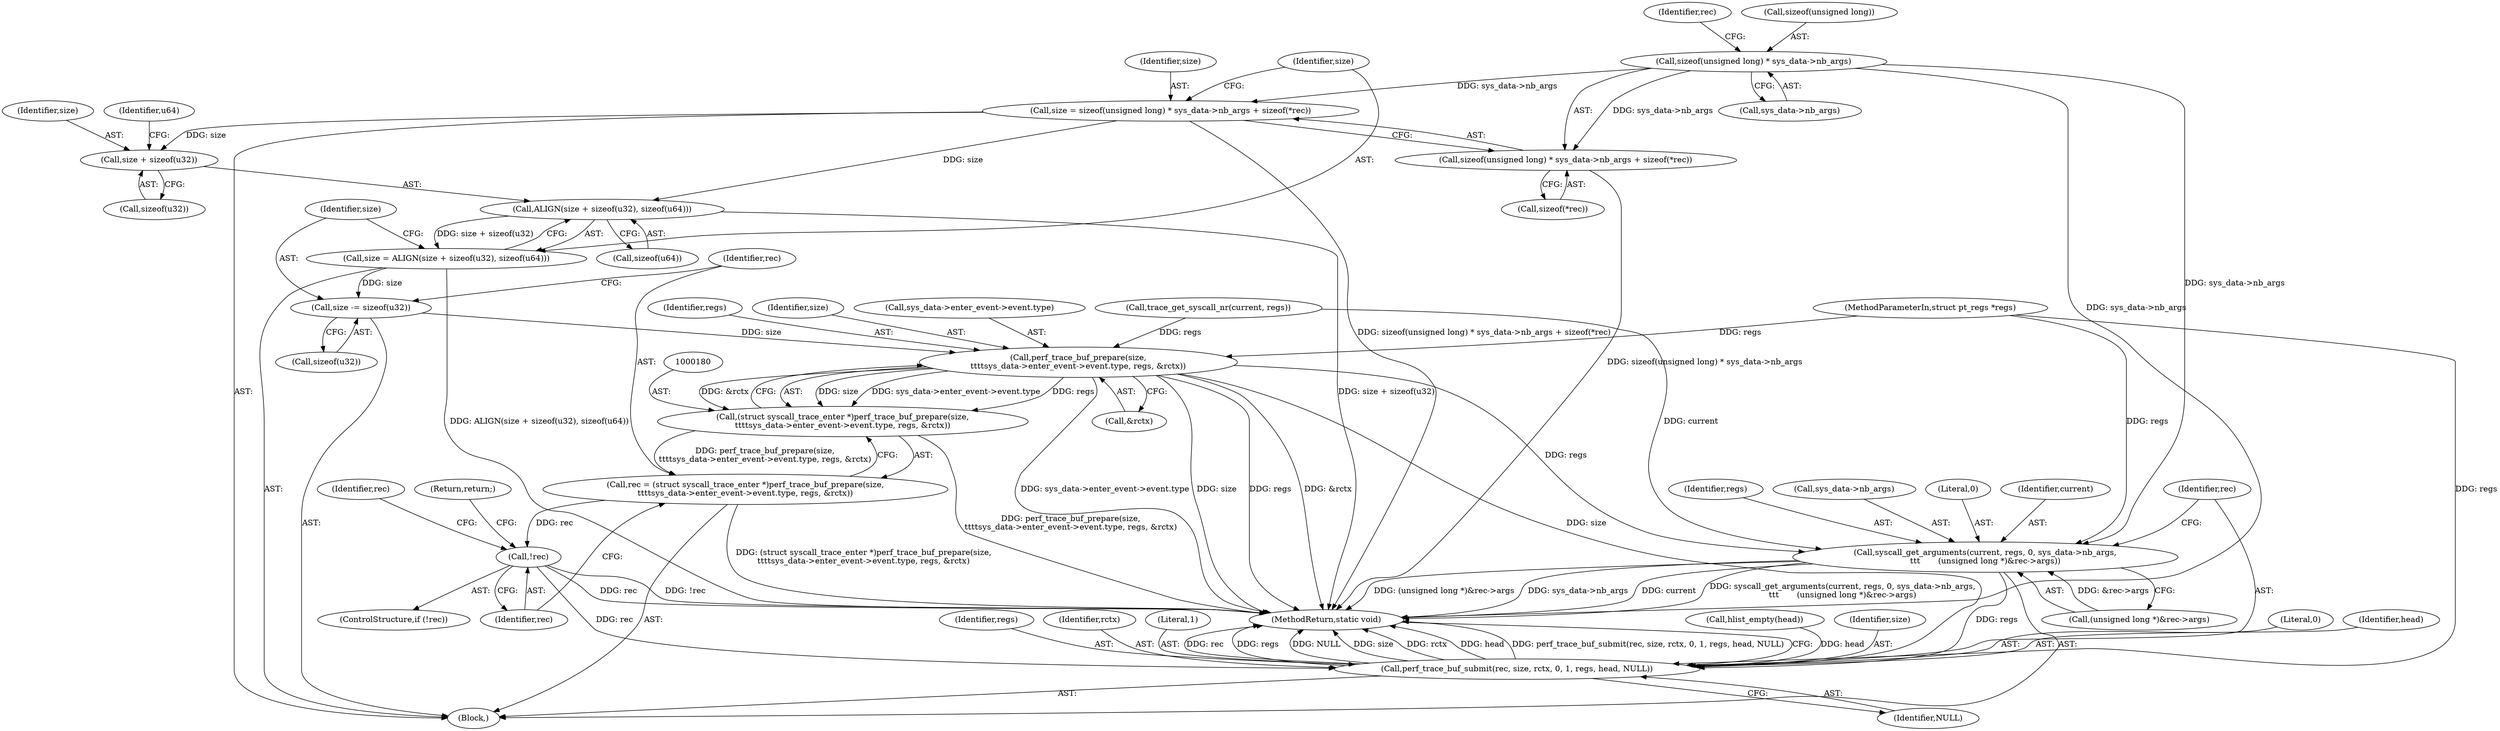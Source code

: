 digraph "0_linux_086ba77a6db00ed858ff07451bedee197df868c9_1@API" {
"1000155" [label="(Call,sizeof(unsigned long) * sys_data->nb_args)"];
"1000152" [label="(Call,size = sizeof(unsigned long) * sys_data->nb_args + sizeof(*rec))"];
"1000166" [label="(Call,ALIGN(size + sizeof(u32), sizeof(u64)))"];
"1000164" [label="(Call,size = ALIGN(size + sizeof(u32), sizeof(u64)))"];
"1000173" [label="(Call,size -= sizeof(u32))"];
"1000181" [label="(Call,perf_trace_buf_prepare(size,\n\t\t\t\tsys_data->enter_event->event.type, regs, &rctx))"];
"1000179" [label="(Call,(struct syscall_trace_enter *)perf_trace_buf_prepare(size,\n\t\t\t\tsys_data->enter_event->event.type, regs, &rctx))"];
"1000177" [label="(Call,rec = (struct syscall_trace_enter *)perf_trace_buf_prepare(size,\n\t\t\t\tsys_data->enter_event->event.type, regs, &rctx))"];
"1000194" [label="(Call,!rec)"];
"1000215" [label="(Call,perf_trace_buf_submit(rec, size, rctx, 0, 1, regs, head, NULL))"];
"1000202" [label="(Call,syscall_get_arguments(current, regs, 0, sys_data->nb_args,\n\t\t\t       (unsigned long *)&rec->args))"];
"1000167" [label="(Call,size + sizeof(u32))"];
"1000154" [label="(Call,sizeof(unsigned long) * sys_data->nb_args + sizeof(*rec))"];
"1000105" [label="(Block,)"];
"1000161" [label="(Call,sizeof(*rec))"];
"1000178" [label="(Identifier,rec)"];
"1000219" [label="(Literal,0)"];
"1000171" [label="(Call,sizeof(u64))"];
"1000195" [label="(Identifier,rec)"];
"1000202" [label="(Call,syscall_get_arguments(current, regs, 0, sys_data->nb_args,\n\t\t\t       (unsigned long *)&rec->args))"];
"1000216" [label="(Identifier,rec)"];
"1000163" [label="(Identifier,rec)"];
"1000191" [label="(Call,&rctx)"];
"1000169" [label="(Call,sizeof(u32))"];
"1000164" [label="(Call,size = ALIGN(size + sizeof(u32), sizeof(u64)))"];
"1000152" [label="(Call,size = sizeof(unsigned long) * sys_data->nb_args + sizeof(*rec))"];
"1000222" [label="(Identifier,head)"];
"1000166" [label="(Call,ALIGN(size + sizeof(u32), sizeof(u64)))"];
"1000182" [label="(Identifier,size)"];
"1000224" [label="(MethodReturn,static void)"];
"1000156" [label="(Call,sizeof(unsigned long))"];
"1000221" [label="(Identifier,regs)"];
"1000196" [label="(Return,return;)"];
"1000209" [label="(Call,(unsigned long *)&rec->args)"];
"1000153" [label="(Identifier,size)"];
"1000165" [label="(Identifier,size)"];
"1000174" [label="(Identifier,size)"];
"1000204" [label="(Identifier,regs)"];
"1000206" [label="(Call,sys_data->nb_args)"];
"1000205" [label="(Literal,0)"];
"1000218" [label="(Identifier,rctx)"];
"1000194" [label="(Call,!rec)"];
"1000215" [label="(Call,perf_trace_buf_submit(rec, size, rctx, 0, 1, regs, head, NULL))"];
"1000183" [label="(Call,sys_data->enter_event->event.type)"];
"1000220" [label="(Literal,1)"];
"1000179" [label="(Call,(struct syscall_trace_enter *)perf_trace_buf_prepare(size,\n\t\t\t\tsys_data->enter_event->event.type, regs, &rctx))"];
"1000173" [label="(Call,size -= sizeof(u32))"];
"1000167" [label="(Call,size + sizeof(u32))"];
"1000155" [label="(Call,sizeof(unsigned long) * sys_data->nb_args)"];
"1000203" [label="(Identifier,current)"];
"1000181" [label="(Call,perf_trace_buf_prepare(size,\n\t\t\t\tsys_data->enter_event->event.type, regs, &rctx))"];
"1000190" [label="(Identifier,regs)"];
"1000223" [label="(Identifier,NULL)"];
"1000158" [label="(Call,sys_data->nb_args)"];
"1000168" [label="(Identifier,size)"];
"1000154" [label="(Call,sizeof(unsigned long) * sys_data->nb_args + sizeof(*rec))"];
"1000175" [label="(Call,sizeof(u32))"];
"1000103" [label="(MethodParameterIn,struct pt_regs *regs)"];
"1000114" [label="(Call,trace_get_syscall_nr(current, regs))"];
"1000149" [label="(Call,hlist_empty(head))"];
"1000199" [label="(Identifier,rec)"];
"1000193" [label="(ControlStructure,if (!rec))"];
"1000177" [label="(Call,rec = (struct syscall_trace_enter *)perf_trace_buf_prepare(size,\n\t\t\t\tsys_data->enter_event->event.type, regs, &rctx))"];
"1000172" [label="(Identifier,u64)"];
"1000217" [label="(Identifier,size)"];
"1000155" -> "1000154"  [label="AST: "];
"1000155" -> "1000158"  [label="CFG: "];
"1000156" -> "1000155"  [label="AST: "];
"1000158" -> "1000155"  [label="AST: "];
"1000163" -> "1000155"  [label="CFG: "];
"1000155" -> "1000224"  [label="DDG: sys_data->nb_args"];
"1000155" -> "1000152"  [label="DDG: sys_data->nb_args"];
"1000155" -> "1000154"  [label="DDG: sys_data->nb_args"];
"1000155" -> "1000202"  [label="DDG: sys_data->nb_args"];
"1000152" -> "1000105"  [label="AST: "];
"1000152" -> "1000154"  [label="CFG: "];
"1000153" -> "1000152"  [label="AST: "];
"1000154" -> "1000152"  [label="AST: "];
"1000165" -> "1000152"  [label="CFG: "];
"1000152" -> "1000224"  [label="DDG: sizeof(unsigned long) * sys_data->nb_args + sizeof(*rec)"];
"1000152" -> "1000166"  [label="DDG: size"];
"1000152" -> "1000167"  [label="DDG: size"];
"1000166" -> "1000164"  [label="AST: "];
"1000166" -> "1000171"  [label="CFG: "];
"1000167" -> "1000166"  [label="AST: "];
"1000171" -> "1000166"  [label="AST: "];
"1000164" -> "1000166"  [label="CFG: "];
"1000166" -> "1000224"  [label="DDG: size + sizeof(u32)"];
"1000166" -> "1000164"  [label="DDG: size + sizeof(u32)"];
"1000164" -> "1000105"  [label="AST: "];
"1000165" -> "1000164"  [label="AST: "];
"1000174" -> "1000164"  [label="CFG: "];
"1000164" -> "1000224"  [label="DDG: ALIGN(size + sizeof(u32), sizeof(u64))"];
"1000164" -> "1000173"  [label="DDG: size"];
"1000173" -> "1000105"  [label="AST: "];
"1000173" -> "1000175"  [label="CFG: "];
"1000174" -> "1000173"  [label="AST: "];
"1000175" -> "1000173"  [label="AST: "];
"1000178" -> "1000173"  [label="CFG: "];
"1000173" -> "1000181"  [label="DDG: size"];
"1000181" -> "1000179"  [label="AST: "];
"1000181" -> "1000191"  [label="CFG: "];
"1000182" -> "1000181"  [label="AST: "];
"1000183" -> "1000181"  [label="AST: "];
"1000190" -> "1000181"  [label="AST: "];
"1000191" -> "1000181"  [label="AST: "];
"1000179" -> "1000181"  [label="CFG: "];
"1000181" -> "1000224"  [label="DDG: size"];
"1000181" -> "1000224"  [label="DDG: regs"];
"1000181" -> "1000224"  [label="DDG: &rctx"];
"1000181" -> "1000224"  [label="DDG: sys_data->enter_event->event.type"];
"1000181" -> "1000179"  [label="DDG: size"];
"1000181" -> "1000179"  [label="DDG: sys_data->enter_event->event.type"];
"1000181" -> "1000179"  [label="DDG: regs"];
"1000181" -> "1000179"  [label="DDG: &rctx"];
"1000114" -> "1000181"  [label="DDG: regs"];
"1000103" -> "1000181"  [label="DDG: regs"];
"1000181" -> "1000202"  [label="DDG: regs"];
"1000181" -> "1000215"  [label="DDG: size"];
"1000179" -> "1000177"  [label="AST: "];
"1000180" -> "1000179"  [label="AST: "];
"1000177" -> "1000179"  [label="CFG: "];
"1000179" -> "1000224"  [label="DDG: perf_trace_buf_prepare(size,\n\t\t\t\tsys_data->enter_event->event.type, regs, &rctx)"];
"1000179" -> "1000177"  [label="DDG: perf_trace_buf_prepare(size,\n\t\t\t\tsys_data->enter_event->event.type, regs, &rctx)"];
"1000177" -> "1000105"  [label="AST: "];
"1000178" -> "1000177"  [label="AST: "];
"1000195" -> "1000177"  [label="CFG: "];
"1000177" -> "1000224"  [label="DDG: (struct syscall_trace_enter *)perf_trace_buf_prepare(size,\n\t\t\t\tsys_data->enter_event->event.type, regs, &rctx)"];
"1000177" -> "1000194"  [label="DDG: rec"];
"1000194" -> "1000193"  [label="AST: "];
"1000194" -> "1000195"  [label="CFG: "];
"1000195" -> "1000194"  [label="AST: "];
"1000196" -> "1000194"  [label="CFG: "];
"1000199" -> "1000194"  [label="CFG: "];
"1000194" -> "1000224"  [label="DDG: !rec"];
"1000194" -> "1000224"  [label="DDG: rec"];
"1000194" -> "1000215"  [label="DDG: rec"];
"1000215" -> "1000105"  [label="AST: "];
"1000215" -> "1000223"  [label="CFG: "];
"1000216" -> "1000215"  [label="AST: "];
"1000217" -> "1000215"  [label="AST: "];
"1000218" -> "1000215"  [label="AST: "];
"1000219" -> "1000215"  [label="AST: "];
"1000220" -> "1000215"  [label="AST: "];
"1000221" -> "1000215"  [label="AST: "];
"1000222" -> "1000215"  [label="AST: "];
"1000223" -> "1000215"  [label="AST: "];
"1000224" -> "1000215"  [label="CFG: "];
"1000215" -> "1000224"  [label="DDG: rec"];
"1000215" -> "1000224"  [label="DDG: regs"];
"1000215" -> "1000224"  [label="DDG: NULL"];
"1000215" -> "1000224"  [label="DDG: size"];
"1000215" -> "1000224"  [label="DDG: rctx"];
"1000215" -> "1000224"  [label="DDG: head"];
"1000215" -> "1000224"  [label="DDG: perf_trace_buf_submit(rec, size, rctx, 0, 1, regs, head, NULL)"];
"1000202" -> "1000215"  [label="DDG: regs"];
"1000103" -> "1000215"  [label="DDG: regs"];
"1000149" -> "1000215"  [label="DDG: head"];
"1000202" -> "1000105"  [label="AST: "];
"1000202" -> "1000209"  [label="CFG: "];
"1000203" -> "1000202"  [label="AST: "];
"1000204" -> "1000202"  [label="AST: "];
"1000205" -> "1000202"  [label="AST: "];
"1000206" -> "1000202"  [label="AST: "];
"1000209" -> "1000202"  [label="AST: "];
"1000216" -> "1000202"  [label="CFG: "];
"1000202" -> "1000224"  [label="DDG: (unsigned long *)&rec->args"];
"1000202" -> "1000224"  [label="DDG: sys_data->nb_args"];
"1000202" -> "1000224"  [label="DDG: current"];
"1000202" -> "1000224"  [label="DDG: syscall_get_arguments(current, regs, 0, sys_data->nb_args,\n\t\t\t       (unsigned long *)&rec->args)"];
"1000114" -> "1000202"  [label="DDG: current"];
"1000103" -> "1000202"  [label="DDG: regs"];
"1000209" -> "1000202"  [label="DDG: &rec->args"];
"1000167" -> "1000169"  [label="CFG: "];
"1000168" -> "1000167"  [label="AST: "];
"1000169" -> "1000167"  [label="AST: "];
"1000172" -> "1000167"  [label="CFG: "];
"1000154" -> "1000161"  [label="CFG: "];
"1000161" -> "1000154"  [label="AST: "];
"1000154" -> "1000224"  [label="DDG: sizeof(unsigned long) * sys_data->nb_args"];
}
